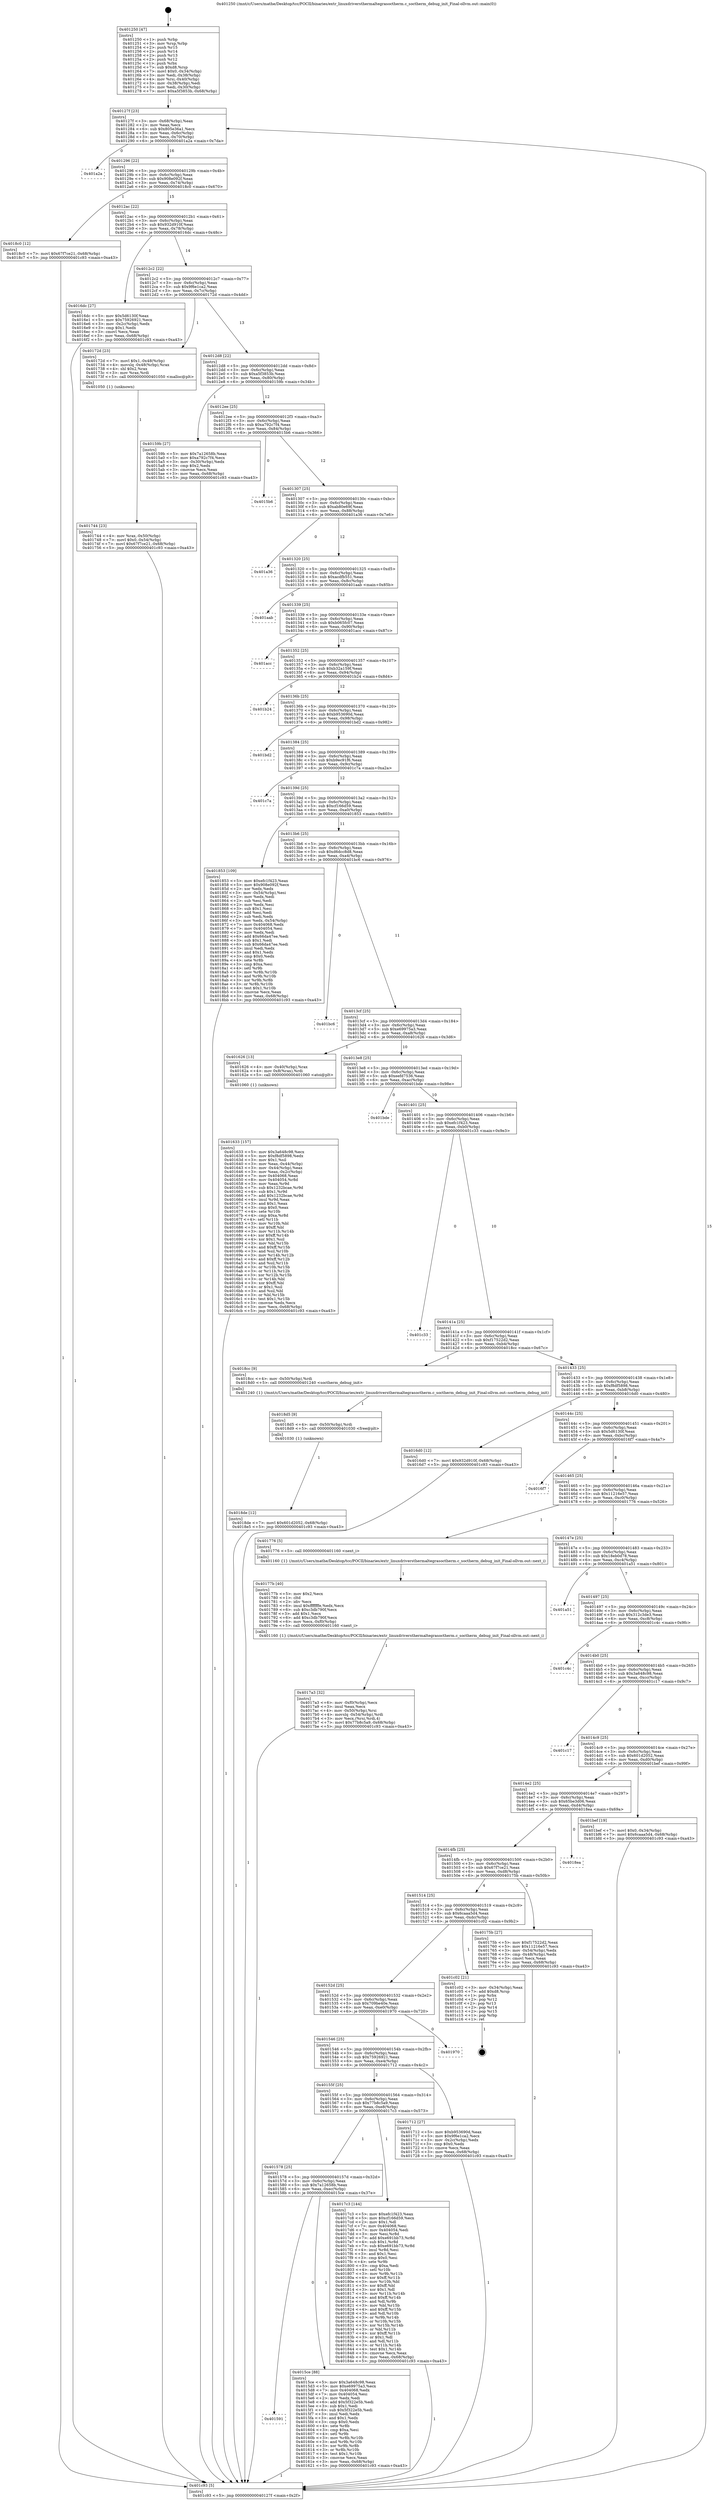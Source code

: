 digraph "0x401250" {
  label = "0x401250 (/mnt/c/Users/mathe/Desktop/tcc/POCII/binaries/extr_linuxdriversthermaltegrasoctherm.c_soctherm_debug_init_Final-ollvm.out::main(0))"
  labelloc = "t"
  node[shape=record]

  Entry [label="",width=0.3,height=0.3,shape=circle,fillcolor=black,style=filled]
  "0x40127f" [label="{
     0x40127f [23]\l
     | [instrs]\l
     &nbsp;&nbsp;0x40127f \<+3\>: mov -0x68(%rbp),%eax\l
     &nbsp;&nbsp;0x401282 \<+2\>: mov %eax,%ecx\l
     &nbsp;&nbsp;0x401284 \<+6\>: sub $0x805e36a1,%ecx\l
     &nbsp;&nbsp;0x40128a \<+3\>: mov %eax,-0x6c(%rbp)\l
     &nbsp;&nbsp;0x40128d \<+3\>: mov %ecx,-0x70(%rbp)\l
     &nbsp;&nbsp;0x401290 \<+6\>: je 0000000000401a2a \<main+0x7da\>\l
  }"]
  "0x401a2a" [label="{
     0x401a2a\l
  }", style=dashed]
  "0x401296" [label="{
     0x401296 [22]\l
     | [instrs]\l
     &nbsp;&nbsp;0x401296 \<+5\>: jmp 000000000040129b \<main+0x4b\>\l
     &nbsp;&nbsp;0x40129b \<+3\>: mov -0x6c(%rbp),%eax\l
     &nbsp;&nbsp;0x40129e \<+5\>: sub $0x908e092f,%eax\l
     &nbsp;&nbsp;0x4012a3 \<+3\>: mov %eax,-0x74(%rbp)\l
     &nbsp;&nbsp;0x4012a6 \<+6\>: je 00000000004018c0 \<main+0x670\>\l
  }"]
  Exit [label="",width=0.3,height=0.3,shape=circle,fillcolor=black,style=filled,peripheries=2]
  "0x4018c0" [label="{
     0x4018c0 [12]\l
     | [instrs]\l
     &nbsp;&nbsp;0x4018c0 \<+7\>: movl $0x67f7ce21,-0x68(%rbp)\l
     &nbsp;&nbsp;0x4018c7 \<+5\>: jmp 0000000000401c93 \<main+0xa43\>\l
  }"]
  "0x4012ac" [label="{
     0x4012ac [22]\l
     | [instrs]\l
     &nbsp;&nbsp;0x4012ac \<+5\>: jmp 00000000004012b1 \<main+0x61\>\l
     &nbsp;&nbsp;0x4012b1 \<+3\>: mov -0x6c(%rbp),%eax\l
     &nbsp;&nbsp;0x4012b4 \<+5\>: sub $0x932d910f,%eax\l
     &nbsp;&nbsp;0x4012b9 \<+3\>: mov %eax,-0x78(%rbp)\l
     &nbsp;&nbsp;0x4012bc \<+6\>: je 00000000004016dc \<main+0x48c\>\l
  }"]
  "0x4018de" [label="{
     0x4018de [12]\l
     | [instrs]\l
     &nbsp;&nbsp;0x4018de \<+7\>: movl $0x601d2052,-0x68(%rbp)\l
     &nbsp;&nbsp;0x4018e5 \<+5\>: jmp 0000000000401c93 \<main+0xa43\>\l
  }"]
  "0x4016dc" [label="{
     0x4016dc [27]\l
     | [instrs]\l
     &nbsp;&nbsp;0x4016dc \<+5\>: mov $0x5d6130f,%eax\l
     &nbsp;&nbsp;0x4016e1 \<+5\>: mov $0x75926921,%ecx\l
     &nbsp;&nbsp;0x4016e6 \<+3\>: mov -0x2c(%rbp),%edx\l
     &nbsp;&nbsp;0x4016e9 \<+3\>: cmp $0x1,%edx\l
     &nbsp;&nbsp;0x4016ec \<+3\>: cmovl %ecx,%eax\l
     &nbsp;&nbsp;0x4016ef \<+3\>: mov %eax,-0x68(%rbp)\l
     &nbsp;&nbsp;0x4016f2 \<+5\>: jmp 0000000000401c93 \<main+0xa43\>\l
  }"]
  "0x4012c2" [label="{
     0x4012c2 [22]\l
     | [instrs]\l
     &nbsp;&nbsp;0x4012c2 \<+5\>: jmp 00000000004012c7 \<main+0x77\>\l
     &nbsp;&nbsp;0x4012c7 \<+3\>: mov -0x6c(%rbp),%eax\l
     &nbsp;&nbsp;0x4012ca \<+5\>: sub $0x9f6e1ca2,%eax\l
     &nbsp;&nbsp;0x4012cf \<+3\>: mov %eax,-0x7c(%rbp)\l
     &nbsp;&nbsp;0x4012d2 \<+6\>: je 000000000040172d \<main+0x4dd\>\l
  }"]
  "0x4018d5" [label="{
     0x4018d5 [9]\l
     | [instrs]\l
     &nbsp;&nbsp;0x4018d5 \<+4\>: mov -0x50(%rbp),%rdi\l
     &nbsp;&nbsp;0x4018d9 \<+5\>: call 0000000000401030 \<free@plt\>\l
     | [calls]\l
     &nbsp;&nbsp;0x401030 \{1\} (unknown)\l
  }"]
  "0x40172d" [label="{
     0x40172d [23]\l
     | [instrs]\l
     &nbsp;&nbsp;0x40172d \<+7\>: movl $0x1,-0x48(%rbp)\l
     &nbsp;&nbsp;0x401734 \<+4\>: movslq -0x48(%rbp),%rax\l
     &nbsp;&nbsp;0x401738 \<+4\>: shl $0x2,%rax\l
     &nbsp;&nbsp;0x40173c \<+3\>: mov %rax,%rdi\l
     &nbsp;&nbsp;0x40173f \<+5\>: call 0000000000401050 \<malloc@plt\>\l
     | [calls]\l
     &nbsp;&nbsp;0x401050 \{1\} (unknown)\l
  }"]
  "0x4012d8" [label="{
     0x4012d8 [22]\l
     | [instrs]\l
     &nbsp;&nbsp;0x4012d8 \<+5\>: jmp 00000000004012dd \<main+0x8d\>\l
     &nbsp;&nbsp;0x4012dd \<+3\>: mov -0x6c(%rbp),%eax\l
     &nbsp;&nbsp;0x4012e0 \<+5\>: sub $0xa5f3853b,%eax\l
     &nbsp;&nbsp;0x4012e5 \<+3\>: mov %eax,-0x80(%rbp)\l
     &nbsp;&nbsp;0x4012e8 \<+6\>: je 000000000040159b \<main+0x34b\>\l
  }"]
  "0x4017a3" [label="{
     0x4017a3 [32]\l
     | [instrs]\l
     &nbsp;&nbsp;0x4017a3 \<+6\>: mov -0xf0(%rbp),%ecx\l
     &nbsp;&nbsp;0x4017a9 \<+3\>: imul %eax,%ecx\l
     &nbsp;&nbsp;0x4017ac \<+4\>: mov -0x50(%rbp),%rsi\l
     &nbsp;&nbsp;0x4017b0 \<+4\>: movslq -0x54(%rbp),%rdi\l
     &nbsp;&nbsp;0x4017b4 \<+3\>: mov %ecx,(%rsi,%rdi,4)\l
     &nbsp;&nbsp;0x4017b7 \<+7\>: movl $0x77b8c5a9,-0x68(%rbp)\l
     &nbsp;&nbsp;0x4017be \<+5\>: jmp 0000000000401c93 \<main+0xa43\>\l
  }"]
  "0x40159b" [label="{
     0x40159b [27]\l
     | [instrs]\l
     &nbsp;&nbsp;0x40159b \<+5\>: mov $0x7a12658b,%eax\l
     &nbsp;&nbsp;0x4015a0 \<+5\>: mov $0xa792c7f4,%ecx\l
     &nbsp;&nbsp;0x4015a5 \<+3\>: mov -0x30(%rbp),%edx\l
     &nbsp;&nbsp;0x4015a8 \<+3\>: cmp $0x2,%edx\l
     &nbsp;&nbsp;0x4015ab \<+3\>: cmovne %ecx,%eax\l
     &nbsp;&nbsp;0x4015ae \<+3\>: mov %eax,-0x68(%rbp)\l
     &nbsp;&nbsp;0x4015b1 \<+5\>: jmp 0000000000401c93 \<main+0xa43\>\l
  }"]
  "0x4012ee" [label="{
     0x4012ee [25]\l
     | [instrs]\l
     &nbsp;&nbsp;0x4012ee \<+5\>: jmp 00000000004012f3 \<main+0xa3\>\l
     &nbsp;&nbsp;0x4012f3 \<+3\>: mov -0x6c(%rbp),%eax\l
     &nbsp;&nbsp;0x4012f6 \<+5\>: sub $0xa792c7f4,%eax\l
     &nbsp;&nbsp;0x4012fb \<+6\>: mov %eax,-0x84(%rbp)\l
     &nbsp;&nbsp;0x401301 \<+6\>: je 00000000004015b6 \<main+0x366\>\l
  }"]
  "0x401c93" [label="{
     0x401c93 [5]\l
     | [instrs]\l
     &nbsp;&nbsp;0x401c93 \<+5\>: jmp 000000000040127f \<main+0x2f\>\l
  }"]
  "0x401250" [label="{
     0x401250 [47]\l
     | [instrs]\l
     &nbsp;&nbsp;0x401250 \<+1\>: push %rbp\l
     &nbsp;&nbsp;0x401251 \<+3\>: mov %rsp,%rbp\l
     &nbsp;&nbsp;0x401254 \<+2\>: push %r15\l
     &nbsp;&nbsp;0x401256 \<+2\>: push %r14\l
     &nbsp;&nbsp;0x401258 \<+2\>: push %r13\l
     &nbsp;&nbsp;0x40125a \<+2\>: push %r12\l
     &nbsp;&nbsp;0x40125c \<+1\>: push %rbx\l
     &nbsp;&nbsp;0x40125d \<+7\>: sub $0xd8,%rsp\l
     &nbsp;&nbsp;0x401264 \<+7\>: movl $0x0,-0x34(%rbp)\l
     &nbsp;&nbsp;0x40126b \<+3\>: mov %edi,-0x38(%rbp)\l
     &nbsp;&nbsp;0x40126e \<+4\>: mov %rsi,-0x40(%rbp)\l
     &nbsp;&nbsp;0x401272 \<+3\>: mov -0x38(%rbp),%edi\l
     &nbsp;&nbsp;0x401275 \<+3\>: mov %edi,-0x30(%rbp)\l
     &nbsp;&nbsp;0x401278 \<+7\>: movl $0xa5f3853b,-0x68(%rbp)\l
  }"]
  "0x40177b" [label="{
     0x40177b [40]\l
     | [instrs]\l
     &nbsp;&nbsp;0x40177b \<+5\>: mov $0x2,%ecx\l
     &nbsp;&nbsp;0x401780 \<+1\>: cltd\l
     &nbsp;&nbsp;0x401781 \<+2\>: idiv %ecx\l
     &nbsp;&nbsp;0x401783 \<+6\>: imul $0xfffffffe,%edx,%ecx\l
     &nbsp;&nbsp;0x401789 \<+6\>: sub $0xc3db790f,%ecx\l
     &nbsp;&nbsp;0x40178f \<+3\>: add $0x1,%ecx\l
     &nbsp;&nbsp;0x401792 \<+6\>: add $0xc3db790f,%ecx\l
     &nbsp;&nbsp;0x401798 \<+6\>: mov %ecx,-0xf0(%rbp)\l
     &nbsp;&nbsp;0x40179e \<+5\>: call 0000000000401160 \<next_i\>\l
     | [calls]\l
     &nbsp;&nbsp;0x401160 \{1\} (/mnt/c/Users/mathe/Desktop/tcc/POCII/binaries/extr_linuxdriversthermaltegrasoctherm.c_soctherm_debug_init_Final-ollvm.out::next_i)\l
  }"]
  "0x4015b6" [label="{
     0x4015b6\l
  }", style=dashed]
  "0x401307" [label="{
     0x401307 [25]\l
     | [instrs]\l
     &nbsp;&nbsp;0x401307 \<+5\>: jmp 000000000040130c \<main+0xbc\>\l
     &nbsp;&nbsp;0x40130c \<+3\>: mov -0x6c(%rbp),%eax\l
     &nbsp;&nbsp;0x40130f \<+5\>: sub $0xab80e69f,%eax\l
     &nbsp;&nbsp;0x401314 \<+6\>: mov %eax,-0x88(%rbp)\l
     &nbsp;&nbsp;0x40131a \<+6\>: je 0000000000401a36 \<main+0x7e6\>\l
  }"]
  "0x401744" [label="{
     0x401744 [23]\l
     | [instrs]\l
     &nbsp;&nbsp;0x401744 \<+4\>: mov %rax,-0x50(%rbp)\l
     &nbsp;&nbsp;0x401748 \<+7\>: movl $0x0,-0x54(%rbp)\l
     &nbsp;&nbsp;0x40174f \<+7\>: movl $0x67f7ce21,-0x68(%rbp)\l
     &nbsp;&nbsp;0x401756 \<+5\>: jmp 0000000000401c93 \<main+0xa43\>\l
  }"]
  "0x401a36" [label="{
     0x401a36\l
  }", style=dashed]
  "0x401320" [label="{
     0x401320 [25]\l
     | [instrs]\l
     &nbsp;&nbsp;0x401320 \<+5\>: jmp 0000000000401325 \<main+0xd5\>\l
     &nbsp;&nbsp;0x401325 \<+3\>: mov -0x6c(%rbp),%eax\l
     &nbsp;&nbsp;0x401328 \<+5\>: sub $0xacdfb551,%eax\l
     &nbsp;&nbsp;0x40132d \<+6\>: mov %eax,-0x8c(%rbp)\l
     &nbsp;&nbsp;0x401333 \<+6\>: je 0000000000401aab \<main+0x85b\>\l
  }"]
  "0x401633" [label="{
     0x401633 [157]\l
     | [instrs]\l
     &nbsp;&nbsp;0x401633 \<+5\>: mov $0x3a648c98,%ecx\l
     &nbsp;&nbsp;0x401638 \<+5\>: mov $0xf8df5898,%edx\l
     &nbsp;&nbsp;0x40163d \<+3\>: mov $0x1,%sil\l
     &nbsp;&nbsp;0x401640 \<+3\>: mov %eax,-0x44(%rbp)\l
     &nbsp;&nbsp;0x401643 \<+3\>: mov -0x44(%rbp),%eax\l
     &nbsp;&nbsp;0x401646 \<+3\>: mov %eax,-0x2c(%rbp)\l
     &nbsp;&nbsp;0x401649 \<+7\>: mov 0x404068,%eax\l
     &nbsp;&nbsp;0x401650 \<+8\>: mov 0x404054,%r8d\l
     &nbsp;&nbsp;0x401658 \<+3\>: mov %eax,%r9d\l
     &nbsp;&nbsp;0x40165b \<+7\>: sub $0x1232bcae,%r9d\l
     &nbsp;&nbsp;0x401662 \<+4\>: sub $0x1,%r9d\l
     &nbsp;&nbsp;0x401666 \<+7\>: add $0x1232bcae,%r9d\l
     &nbsp;&nbsp;0x40166d \<+4\>: imul %r9d,%eax\l
     &nbsp;&nbsp;0x401671 \<+3\>: and $0x1,%eax\l
     &nbsp;&nbsp;0x401674 \<+3\>: cmp $0x0,%eax\l
     &nbsp;&nbsp;0x401677 \<+4\>: sete %r10b\l
     &nbsp;&nbsp;0x40167b \<+4\>: cmp $0xa,%r8d\l
     &nbsp;&nbsp;0x40167f \<+4\>: setl %r11b\l
     &nbsp;&nbsp;0x401683 \<+3\>: mov %r10b,%bl\l
     &nbsp;&nbsp;0x401686 \<+3\>: xor $0xff,%bl\l
     &nbsp;&nbsp;0x401689 \<+3\>: mov %r11b,%r14b\l
     &nbsp;&nbsp;0x40168c \<+4\>: xor $0xff,%r14b\l
     &nbsp;&nbsp;0x401690 \<+4\>: xor $0x1,%sil\l
     &nbsp;&nbsp;0x401694 \<+3\>: mov %bl,%r15b\l
     &nbsp;&nbsp;0x401697 \<+4\>: and $0xff,%r15b\l
     &nbsp;&nbsp;0x40169b \<+3\>: and %sil,%r10b\l
     &nbsp;&nbsp;0x40169e \<+3\>: mov %r14b,%r12b\l
     &nbsp;&nbsp;0x4016a1 \<+4\>: and $0xff,%r12b\l
     &nbsp;&nbsp;0x4016a5 \<+3\>: and %sil,%r11b\l
     &nbsp;&nbsp;0x4016a8 \<+3\>: or %r10b,%r15b\l
     &nbsp;&nbsp;0x4016ab \<+3\>: or %r11b,%r12b\l
     &nbsp;&nbsp;0x4016ae \<+3\>: xor %r12b,%r15b\l
     &nbsp;&nbsp;0x4016b1 \<+3\>: or %r14b,%bl\l
     &nbsp;&nbsp;0x4016b4 \<+3\>: xor $0xff,%bl\l
     &nbsp;&nbsp;0x4016b7 \<+4\>: or $0x1,%sil\l
     &nbsp;&nbsp;0x4016bb \<+3\>: and %sil,%bl\l
     &nbsp;&nbsp;0x4016be \<+3\>: or %bl,%r15b\l
     &nbsp;&nbsp;0x4016c1 \<+4\>: test $0x1,%r15b\l
     &nbsp;&nbsp;0x4016c5 \<+3\>: cmovne %edx,%ecx\l
     &nbsp;&nbsp;0x4016c8 \<+3\>: mov %ecx,-0x68(%rbp)\l
     &nbsp;&nbsp;0x4016cb \<+5\>: jmp 0000000000401c93 \<main+0xa43\>\l
  }"]
  "0x401aab" [label="{
     0x401aab\l
  }", style=dashed]
  "0x401339" [label="{
     0x401339 [25]\l
     | [instrs]\l
     &nbsp;&nbsp;0x401339 \<+5\>: jmp 000000000040133e \<main+0xee\>\l
     &nbsp;&nbsp;0x40133e \<+3\>: mov -0x6c(%rbp),%eax\l
     &nbsp;&nbsp;0x401341 \<+5\>: sub $0xb065fc07,%eax\l
     &nbsp;&nbsp;0x401346 \<+6\>: mov %eax,-0x90(%rbp)\l
     &nbsp;&nbsp;0x40134c \<+6\>: je 0000000000401acc \<main+0x87c\>\l
  }"]
  "0x401591" [label="{
     0x401591\l
  }", style=dashed]
  "0x401acc" [label="{
     0x401acc\l
  }", style=dashed]
  "0x401352" [label="{
     0x401352 [25]\l
     | [instrs]\l
     &nbsp;&nbsp;0x401352 \<+5\>: jmp 0000000000401357 \<main+0x107\>\l
     &nbsp;&nbsp;0x401357 \<+3\>: mov -0x6c(%rbp),%eax\l
     &nbsp;&nbsp;0x40135a \<+5\>: sub $0xb32a159f,%eax\l
     &nbsp;&nbsp;0x40135f \<+6\>: mov %eax,-0x94(%rbp)\l
     &nbsp;&nbsp;0x401365 \<+6\>: je 0000000000401b24 \<main+0x8d4\>\l
  }"]
  "0x4015ce" [label="{
     0x4015ce [88]\l
     | [instrs]\l
     &nbsp;&nbsp;0x4015ce \<+5\>: mov $0x3a648c98,%eax\l
     &nbsp;&nbsp;0x4015d3 \<+5\>: mov $0xe69975a3,%ecx\l
     &nbsp;&nbsp;0x4015d8 \<+7\>: mov 0x404068,%edx\l
     &nbsp;&nbsp;0x4015df \<+7\>: mov 0x404054,%esi\l
     &nbsp;&nbsp;0x4015e6 \<+2\>: mov %edx,%edi\l
     &nbsp;&nbsp;0x4015e8 \<+6\>: add $0x5f322e5b,%edi\l
     &nbsp;&nbsp;0x4015ee \<+3\>: sub $0x1,%edi\l
     &nbsp;&nbsp;0x4015f1 \<+6\>: sub $0x5f322e5b,%edi\l
     &nbsp;&nbsp;0x4015f7 \<+3\>: imul %edi,%edx\l
     &nbsp;&nbsp;0x4015fa \<+3\>: and $0x1,%edx\l
     &nbsp;&nbsp;0x4015fd \<+3\>: cmp $0x0,%edx\l
     &nbsp;&nbsp;0x401600 \<+4\>: sete %r8b\l
     &nbsp;&nbsp;0x401604 \<+3\>: cmp $0xa,%esi\l
     &nbsp;&nbsp;0x401607 \<+4\>: setl %r9b\l
     &nbsp;&nbsp;0x40160b \<+3\>: mov %r8b,%r10b\l
     &nbsp;&nbsp;0x40160e \<+3\>: and %r9b,%r10b\l
     &nbsp;&nbsp;0x401611 \<+3\>: xor %r9b,%r8b\l
     &nbsp;&nbsp;0x401614 \<+3\>: or %r8b,%r10b\l
     &nbsp;&nbsp;0x401617 \<+4\>: test $0x1,%r10b\l
     &nbsp;&nbsp;0x40161b \<+3\>: cmovne %ecx,%eax\l
     &nbsp;&nbsp;0x40161e \<+3\>: mov %eax,-0x68(%rbp)\l
     &nbsp;&nbsp;0x401621 \<+5\>: jmp 0000000000401c93 \<main+0xa43\>\l
  }"]
  "0x401b24" [label="{
     0x401b24\l
  }", style=dashed]
  "0x40136b" [label="{
     0x40136b [25]\l
     | [instrs]\l
     &nbsp;&nbsp;0x40136b \<+5\>: jmp 0000000000401370 \<main+0x120\>\l
     &nbsp;&nbsp;0x401370 \<+3\>: mov -0x6c(%rbp),%eax\l
     &nbsp;&nbsp;0x401373 \<+5\>: sub $0xb953690d,%eax\l
     &nbsp;&nbsp;0x401378 \<+6\>: mov %eax,-0x98(%rbp)\l
     &nbsp;&nbsp;0x40137e \<+6\>: je 0000000000401bd2 \<main+0x982\>\l
  }"]
  "0x401578" [label="{
     0x401578 [25]\l
     | [instrs]\l
     &nbsp;&nbsp;0x401578 \<+5\>: jmp 000000000040157d \<main+0x32d\>\l
     &nbsp;&nbsp;0x40157d \<+3\>: mov -0x6c(%rbp),%eax\l
     &nbsp;&nbsp;0x401580 \<+5\>: sub $0x7a12658b,%eax\l
     &nbsp;&nbsp;0x401585 \<+6\>: mov %eax,-0xec(%rbp)\l
     &nbsp;&nbsp;0x40158b \<+6\>: je 00000000004015ce \<main+0x37e\>\l
  }"]
  "0x401bd2" [label="{
     0x401bd2\l
  }", style=dashed]
  "0x401384" [label="{
     0x401384 [25]\l
     | [instrs]\l
     &nbsp;&nbsp;0x401384 \<+5\>: jmp 0000000000401389 \<main+0x139\>\l
     &nbsp;&nbsp;0x401389 \<+3\>: mov -0x6c(%rbp),%eax\l
     &nbsp;&nbsp;0x40138c \<+5\>: sub $0xb9ec91f6,%eax\l
     &nbsp;&nbsp;0x401391 \<+6\>: mov %eax,-0x9c(%rbp)\l
     &nbsp;&nbsp;0x401397 \<+6\>: je 0000000000401c7a \<main+0xa2a\>\l
  }"]
  "0x4017c3" [label="{
     0x4017c3 [144]\l
     | [instrs]\l
     &nbsp;&nbsp;0x4017c3 \<+5\>: mov $0xefc1f423,%eax\l
     &nbsp;&nbsp;0x4017c8 \<+5\>: mov $0xcf166d59,%ecx\l
     &nbsp;&nbsp;0x4017cd \<+2\>: mov $0x1,%dl\l
     &nbsp;&nbsp;0x4017cf \<+7\>: mov 0x404068,%esi\l
     &nbsp;&nbsp;0x4017d6 \<+7\>: mov 0x404054,%edi\l
     &nbsp;&nbsp;0x4017dd \<+3\>: mov %esi,%r8d\l
     &nbsp;&nbsp;0x4017e0 \<+7\>: add $0xe691bb73,%r8d\l
     &nbsp;&nbsp;0x4017e7 \<+4\>: sub $0x1,%r8d\l
     &nbsp;&nbsp;0x4017eb \<+7\>: sub $0xe691bb73,%r8d\l
     &nbsp;&nbsp;0x4017f2 \<+4\>: imul %r8d,%esi\l
     &nbsp;&nbsp;0x4017f6 \<+3\>: and $0x1,%esi\l
     &nbsp;&nbsp;0x4017f9 \<+3\>: cmp $0x0,%esi\l
     &nbsp;&nbsp;0x4017fc \<+4\>: sete %r9b\l
     &nbsp;&nbsp;0x401800 \<+3\>: cmp $0xa,%edi\l
     &nbsp;&nbsp;0x401803 \<+4\>: setl %r10b\l
     &nbsp;&nbsp;0x401807 \<+3\>: mov %r9b,%r11b\l
     &nbsp;&nbsp;0x40180a \<+4\>: xor $0xff,%r11b\l
     &nbsp;&nbsp;0x40180e \<+3\>: mov %r10b,%bl\l
     &nbsp;&nbsp;0x401811 \<+3\>: xor $0xff,%bl\l
     &nbsp;&nbsp;0x401814 \<+3\>: xor $0x1,%dl\l
     &nbsp;&nbsp;0x401817 \<+3\>: mov %r11b,%r14b\l
     &nbsp;&nbsp;0x40181a \<+4\>: and $0xff,%r14b\l
     &nbsp;&nbsp;0x40181e \<+3\>: and %dl,%r9b\l
     &nbsp;&nbsp;0x401821 \<+3\>: mov %bl,%r15b\l
     &nbsp;&nbsp;0x401824 \<+4\>: and $0xff,%r15b\l
     &nbsp;&nbsp;0x401828 \<+3\>: and %dl,%r10b\l
     &nbsp;&nbsp;0x40182b \<+3\>: or %r9b,%r14b\l
     &nbsp;&nbsp;0x40182e \<+3\>: or %r10b,%r15b\l
     &nbsp;&nbsp;0x401831 \<+3\>: xor %r15b,%r14b\l
     &nbsp;&nbsp;0x401834 \<+3\>: or %bl,%r11b\l
     &nbsp;&nbsp;0x401837 \<+4\>: xor $0xff,%r11b\l
     &nbsp;&nbsp;0x40183b \<+3\>: or $0x1,%dl\l
     &nbsp;&nbsp;0x40183e \<+3\>: and %dl,%r11b\l
     &nbsp;&nbsp;0x401841 \<+3\>: or %r11b,%r14b\l
     &nbsp;&nbsp;0x401844 \<+4\>: test $0x1,%r14b\l
     &nbsp;&nbsp;0x401848 \<+3\>: cmovne %ecx,%eax\l
     &nbsp;&nbsp;0x40184b \<+3\>: mov %eax,-0x68(%rbp)\l
     &nbsp;&nbsp;0x40184e \<+5\>: jmp 0000000000401c93 \<main+0xa43\>\l
  }"]
  "0x401c7a" [label="{
     0x401c7a\l
  }", style=dashed]
  "0x40139d" [label="{
     0x40139d [25]\l
     | [instrs]\l
     &nbsp;&nbsp;0x40139d \<+5\>: jmp 00000000004013a2 \<main+0x152\>\l
     &nbsp;&nbsp;0x4013a2 \<+3\>: mov -0x6c(%rbp),%eax\l
     &nbsp;&nbsp;0x4013a5 \<+5\>: sub $0xcf166d59,%eax\l
     &nbsp;&nbsp;0x4013aa \<+6\>: mov %eax,-0xa0(%rbp)\l
     &nbsp;&nbsp;0x4013b0 \<+6\>: je 0000000000401853 \<main+0x603\>\l
  }"]
  "0x40155f" [label="{
     0x40155f [25]\l
     | [instrs]\l
     &nbsp;&nbsp;0x40155f \<+5\>: jmp 0000000000401564 \<main+0x314\>\l
     &nbsp;&nbsp;0x401564 \<+3\>: mov -0x6c(%rbp),%eax\l
     &nbsp;&nbsp;0x401567 \<+5\>: sub $0x77b8c5a9,%eax\l
     &nbsp;&nbsp;0x40156c \<+6\>: mov %eax,-0xe8(%rbp)\l
     &nbsp;&nbsp;0x401572 \<+6\>: je 00000000004017c3 \<main+0x573\>\l
  }"]
  "0x401853" [label="{
     0x401853 [109]\l
     | [instrs]\l
     &nbsp;&nbsp;0x401853 \<+5\>: mov $0xefc1f423,%eax\l
     &nbsp;&nbsp;0x401858 \<+5\>: mov $0x908e092f,%ecx\l
     &nbsp;&nbsp;0x40185d \<+2\>: xor %edx,%edx\l
     &nbsp;&nbsp;0x40185f \<+3\>: mov -0x54(%rbp),%esi\l
     &nbsp;&nbsp;0x401862 \<+2\>: mov %edx,%edi\l
     &nbsp;&nbsp;0x401864 \<+2\>: sub %esi,%edi\l
     &nbsp;&nbsp;0x401866 \<+2\>: mov %edx,%esi\l
     &nbsp;&nbsp;0x401868 \<+3\>: sub $0x1,%esi\l
     &nbsp;&nbsp;0x40186b \<+2\>: add %esi,%edi\l
     &nbsp;&nbsp;0x40186d \<+2\>: sub %edi,%edx\l
     &nbsp;&nbsp;0x40186f \<+3\>: mov %edx,-0x54(%rbp)\l
     &nbsp;&nbsp;0x401872 \<+7\>: mov 0x404068,%edx\l
     &nbsp;&nbsp;0x401879 \<+7\>: mov 0x404054,%esi\l
     &nbsp;&nbsp;0x401880 \<+2\>: mov %edx,%edi\l
     &nbsp;&nbsp;0x401882 \<+6\>: add $0x66da47ee,%edi\l
     &nbsp;&nbsp;0x401888 \<+3\>: sub $0x1,%edi\l
     &nbsp;&nbsp;0x40188b \<+6\>: sub $0x66da47ee,%edi\l
     &nbsp;&nbsp;0x401891 \<+3\>: imul %edi,%edx\l
     &nbsp;&nbsp;0x401894 \<+3\>: and $0x1,%edx\l
     &nbsp;&nbsp;0x401897 \<+3\>: cmp $0x0,%edx\l
     &nbsp;&nbsp;0x40189a \<+4\>: sete %r8b\l
     &nbsp;&nbsp;0x40189e \<+3\>: cmp $0xa,%esi\l
     &nbsp;&nbsp;0x4018a1 \<+4\>: setl %r9b\l
     &nbsp;&nbsp;0x4018a5 \<+3\>: mov %r8b,%r10b\l
     &nbsp;&nbsp;0x4018a8 \<+3\>: and %r9b,%r10b\l
     &nbsp;&nbsp;0x4018ab \<+3\>: xor %r9b,%r8b\l
     &nbsp;&nbsp;0x4018ae \<+3\>: or %r8b,%r10b\l
     &nbsp;&nbsp;0x4018b1 \<+4\>: test $0x1,%r10b\l
     &nbsp;&nbsp;0x4018b5 \<+3\>: cmovne %ecx,%eax\l
     &nbsp;&nbsp;0x4018b8 \<+3\>: mov %eax,-0x68(%rbp)\l
     &nbsp;&nbsp;0x4018bb \<+5\>: jmp 0000000000401c93 \<main+0xa43\>\l
  }"]
  "0x4013b6" [label="{
     0x4013b6 [25]\l
     | [instrs]\l
     &nbsp;&nbsp;0x4013b6 \<+5\>: jmp 00000000004013bb \<main+0x16b\>\l
     &nbsp;&nbsp;0x4013bb \<+3\>: mov -0x6c(%rbp),%eax\l
     &nbsp;&nbsp;0x4013be \<+5\>: sub $0xd6dcc8d8,%eax\l
     &nbsp;&nbsp;0x4013c3 \<+6\>: mov %eax,-0xa4(%rbp)\l
     &nbsp;&nbsp;0x4013c9 \<+6\>: je 0000000000401bc6 \<main+0x976\>\l
  }"]
  "0x401712" [label="{
     0x401712 [27]\l
     | [instrs]\l
     &nbsp;&nbsp;0x401712 \<+5\>: mov $0xb953690d,%eax\l
     &nbsp;&nbsp;0x401717 \<+5\>: mov $0x9f6e1ca2,%ecx\l
     &nbsp;&nbsp;0x40171c \<+3\>: mov -0x2c(%rbp),%edx\l
     &nbsp;&nbsp;0x40171f \<+3\>: cmp $0x0,%edx\l
     &nbsp;&nbsp;0x401722 \<+3\>: cmove %ecx,%eax\l
     &nbsp;&nbsp;0x401725 \<+3\>: mov %eax,-0x68(%rbp)\l
     &nbsp;&nbsp;0x401728 \<+5\>: jmp 0000000000401c93 \<main+0xa43\>\l
  }"]
  "0x401bc6" [label="{
     0x401bc6\l
  }", style=dashed]
  "0x4013cf" [label="{
     0x4013cf [25]\l
     | [instrs]\l
     &nbsp;&nbsp;0x4013cf \<+5\>: jmp 00000000004013d4 \<main+0x184\>\l
     &nbsp;&nbsp;0x4013d4 \<+3\>: mov -0x6c(%rbp),%eax\l
     &nbsp;&nbsp;0x4013d7 \<+5\>: sub $0xe69975a3,%eax\l
     &nbsp;&nbsp;0x4013dc \<+6\>: mov %eax,-0xa8(%rbp)\l
     &nbsp;&nbsp;0x4013e2 \<+6\>: je 0000000000401626 \<main+0x3d6\>\l
  }"]
  "0x401546" [label="{
     0x401546 [25]\l
     | [instrs]\l
     &nbsp;&nbsp;0x401546 \<+5\>: jmp 000000000040154b \<main+0x2fb\>\l
     &nbsp;&nbsp;0x40154b \<+3\>: mov -0x6c(%rbp),%eax\l
     &nbsp;&nbsp;0x40154e \<+5\>: sub $0x75926921,%eax\l
     &nbsp;&nbsp;0x401553 \<+6\>: mov %eax,-0xe4(%rbp)\l
     &nbsp;&nbsp;0x401559 \<+6\>: je 0000000000401712 \<main+0x4c2\>\l
  }"]
  "0x401626" [label="{
     0x401626 [13]\l
     | [instrs]\l
     &nbsp;&nbsp;0x401626 \<+4\>: mov -0x40(%rbp),%rax\l
     &nbsp;&nbsp;0x40162a \<+4\>: mov 0x8(%rax),%rdi\l
     &nbsp;&nbsp;0x40162e \<+5\>: call 0000000000401060 \<atoi@plt\>\l
     | [calls]\l
     &nbsp;&nbsp;0x401060 \{1\} (unknown)\l
  }"]
  "0x4013e8" [label="{
     0x4013e8 [25]\l
     | [instrs]\l
     &nbsp;&nbsp;0x4013e8 \<+5\>: jmp 00000000004013ed \<main+0x19d\>\l
     &nbsp;&nbsp;0x4013ed \<+3\>: mov -0x6c(%rbp),%eax\l
     &nbsp;&nbsp;0x4013f0 \<+5\>: sub $0xeefd7536,%eax\l
     &nbsp;&nbsp;0x4013f5 \<+6\>: mov %eax,-0xac(%rbp)\l
     &nbsp;&nbsp;0x4013fb \<+6\>: je 0000000000401bde \<main+0x98e\>\l
  }"]
  "0x401970" [label="{
     0x401970\l
  }", style=dashed]
  "0x401bde" [label="{
     0x401bde\l
  }", style=dashed]
  "0x401401" [label="{
     0x401401 [25]\l
     | [instrs]\l
     &nbsp;&nbsp;0x401401 \<+5\>: jmp 0000000000401406 \<main+0x1b6\>\l
     &nbsp;&nbsp;0x401406 \<+3\>: mov -0x6c(%rbp),%eax\l
     &nbsp;&nbsp;0x401409 \<+5\>: sub $0xefc1f423,%eax\l
     &nbsp;&nbsp;0x40140e \<+6\>: mov %eax,-0xb0(%rbp)\l
     &nbsp;&nbsp;0x401414 \<+6\>: je 0000000000401c33 \<main+0x9e3\>\l
  }"]
  "0x40152d" [label="{
     0x40152d [25]\l
     | [instrs]\l
     &nbsp;&nbsp;0x40152d \<+5\>: jmp 0000000000401532 \<main+0x2e2\>\l
     &nbsp;&nbsp;0x401532 \<+3\>: mov -0x6c(%rbp),%eax\l
     &nbsp;&nbsp;0x401535 \<+5\>: sub $0x709be40e,%eax\l
     &nbsp;&nbsp;0x40153a \<+6\>: mov %eax,-0xe0(%rbp)\l
     &nbsp;&nbsp;0x401540 \<+6\>: je 0000000000401970 \<main+0x720\>\l
  }"]
  "0x401c33" [label="{
     0x401c33\l
  }", style=dashed]
  "0x40141a" [label="{
     0x40141a [25]\l
     | [instrs]\l
     &nbsp;&nbsp;0x40141a \<+5\>: jmp 000000000040141f \<main+0x1cf\>\l
     &nbsp;&nbsp;0x40141f \<+3\>: mov -0x6c(%rbp),%eax\l
     &nbsp;&nbsp;0x401422 \<+5\>: sub $0xf17522d2,%eax\l
     &nbsp;&nbsp;0x401427 \<+6\>: mov %eax,-0xb4(%rbp)\l
     &nbsp;&nbsp;0x40142d \<+6\>: je 00000000004018cc \<main+0x67c\>\l
  }"]
  "0x401c02" [label="{
     0x401c02 [21]\l
     | [instrs]\l
     &nbsp;&nbsp;0x401c02 \<+3\>: mov -0x34(%rbp),%eax\l
     &nbsp;&nbsp;0x401c05 \<+7\>: add $0xd8,%rsp\l
     &nbsp;&nbsp;0x401c0c \<+1\>: pop %rbx\l
     &nbsp;&nbsp;0x401c0d \<+2\>: pop %r12\l
     &nbsp;&nbsp;0x401c0f \<+2\>: pop %r13\l
     &nbsp;&nbsp;0x401c11 \<+2\>: pop %r14\l
     &nbsp;&nbsp;0x401c13 \<+2\>: pop %r15\l
     &nbsp;&nbsp;0x401c15 \<+1\>: pop %rbp\l
     &nbsp;&nbsp;0x401c16 \<+1\>: ret\l
  }"]
  "0x4018cc" [label="{
     0x4018cc [9]\l
     | [instrs]\l
     &nbsp;&nbsp;0x4018cc \<+4\>: mov -0x50(%rbp),%rdi\l
     &nbsp;&nbsp;0x4018d0 \<+5\>: call 0000000000401240 \<soctherm_debug_init\>\l
     | [calls]\l
     &nbsp;&nbsp;0x401240 \{1\} (/mnt/c/Users/mathe/Desktop/tcc/POCII/binaries/extr_linuxdriversthermaltegrasoctherm.c_soctherm_debug_init_Final-ollvm.out::soctherm_debug_init)\l
  }"]
  "0x401433" [label="{
     0x401433 [25]\l
     | [instrs]\l
     &nbsp;&nbsp;0x401433 \<+5\>: jmp 0000000000401438 \<main+0x1e8\>\l
     &nbsp;&nbsp;0x401438 \<+3\>: mov -0x6c(%rbp),%eax\l
     &nbsp;&nbsp;0x40143b \<+5\>: sub $0xf8df5898,%eax\l
     &nbsp;&nbsp;0x401440 \<+6\>: mov %eax,-0xb8(%rbp)\l
     &nbsp;&nbsp;0x401446 \<+6\>: je 00000000004016d0 \<main+0x480\>\l
  }"]
  "0x401514" [label="{
     0x401514 [25]\l
     | [instrs]\l
     &nbsp;&nbsp;0x401514 \<+5\>: jmp 0000000000401519 \<main+0x2c9\>\l
     &nbsp;&nbsp;0x401519 \<+3\>: mov -0x6c(%rbp),%eax\l
     &nbsp;&nbsp;0x40151c \<+5\>: sub $0x6caaa5d4,%eax\l
     &nbsp;&nbsp;0x401521 \<+6\>: mov %eax,-0xdc(%rbp)\l
     &nbsp;&nbsp;0x401527 \<+6\>: je 0000000000401c02 \<main+0x9b2\>\l
  }"]
  "0x4016d0" [label="{
     0x4016d0 [12]\l
     | [instrs]\l
     &nbsp;&nbsp;0x4016d0 \<+7\>: movl $0x932d910f,-0x68(%rbp)\l
     &nbsp;&nbsp;0x4016d7 \<+5\>: jmp 0000000000401c93 \<main+0xa43\>\l
  }"]
  "0x40144c" [label="{
     0x40144c [25]\l
     | [instrs]\l
     &nbsp;&nbsp;0x40144c \<+5\>: jmp 0000000000401451 \<main+0x201\>\l
     &nbsp;&nbsp;0x401451 \<+3\>: mov -0x6c(%rbp),%eax\l
     &nbsp;&nbsp;0x401454 \<+5\>: sub $0x5d6130f,%eax\l
     &nbsp;&nbsp;0x401459 \<+6\>: mov %eax,-0xbc(%rbp)\l
     &nbsp;&nbsp;0x40145f \<+6\>: je 00000000004016f7 \<main+0x4a7\>\l
  }"]
  "0x40175b" [label="{
     0x40175b [27]\l
     | [instrs]\l
     &nbsp;&nbsp;0x40175b \<+5\>: mov $0xf17522d2,%eax\l
     &nbsp;&nbsp;0x401760 \<+5\>: mov $0x11216e57,%ecx\l
     &nbsp;&nbsp;0x401765 \<+3\>: mov -0x54(%rbp),%edx\l
     &nbsp;&nbsp;0x401768 \<+3\>: cmp -0x48(%rbp),%edx\l
     &nbsp;&nbsp;0x40176b \<+3\>: cmovl %ecx,%eax\l
     &nbsp;&nbsp;0x40176e \<+3\>: mov %eax,-0x68(%rbp)\l
     &nbsp;&nbsp;0x401771 \<+5\>: jmp 0000000000401c93 \<main+0xa43\>\l
  }"]
  "0x4016f7" [label="{
     0x4016f7\l
  }", style=dashed]
  "0x401465" [label="{
     0x401465 [25]\l
     | [instrs]\l
     &nbsp;&nbsp;0x401465 \<+5\>: jmp 000000000040146a \<main+0x21a\>\l
     &nbsp;&nbsp;0x40146a \<+3\>: mov -0x6c(%rbp),%eax\l
     &nbsp;&nbsp;0x40146d \<+5\>: sub $0x11216e57,%eax\l
     &nbsp;&nbsp;0x401472 \<+6\>: mov %eax,-0xc0(%rbp)\l
     &nbsp;&nbsp;0x401478 \<+6\>: je 0000000000401776 \<main+0x526\>\l
  }"]
  "0x4014fb" [label="{
     0x4014fb [25]\l
     | [instrs]\l
     &nbsp;&nbsp;0x4014fb \<+5\>: jmp 0000000000401500 \<main+0x2b0\>\l
     &nbsp;&nbsp;0x401500 \<+3\>: mov -0x6c(%rbp),%eax\l
     &nbsp;&nbsp;0x401503 \<+5\>: sub $0x67f7ce21,%eax\l
     &nbsp;&nbsp;0x401508 \<+6\>: mov %eax,-0xd8(%rbp)\l
     &nbsp;&nbsp;0x40150e \<+6\>: je 000000000040175b \<main+0x50b\>\l
  }"]
  "0x401776" [label="{
     0x401776 [5]\l
     | [instrs]\l
     &nbsp;&nbsp;0x401776 \<+5\>: call 0000000000401160 \<next_i\>\l
     | [calls]\l
     &nbsp;&nbsp;0x401160 \{1\} (/mnt/c/Users/mathe/Desktop/tcc/POCII/binaries/extr_linuxdriversthermaltegrasoctherm.c_soctherm_debug_init_Final-ollvm.out::next_i)\l
  }"]
  "0x40147e" [label="{
     0x40147e [25]\l
     | [instrs]\l
     &nbsp;&nbsp;0x40147e \<+5\>: jmp 0000000000401483 \<main+0x233\>\l
     &nbsp;&nbsp;0x401483 \<+3\>: mov -0x6c(%rbp),%eax\l
     &nbsp;&nbsp;0x401486 \<+5\>: sub $0x18eb0d78,%eax\l
     &nbsp;&nbsp;0x40148b \<+6\>: mov %eax,-0xc4(%rbp)\l
     &nbsp;&nbsp;0x401491 \<+6\>: je 0000000000401a51 \<main+0x801\>\l
  }"]
  "0x4018ea" [label="{
     0x4018ea\l
  }", style=dashed]
  "0x401a51" [label="{
     0x401a51\l
  }", style=dashed]
  "0x401497" [label="{
     0x401497 [25]\l
     | [instrs]\l
     &nbsp;&nbsp;0x401497 \<+5\>: jmp 000000000040149c \<main+0x24c\>\l
     &nbsp;&nbsp;0x40149c \<+3\>: mov -0x6c(%rbp),%eax\l
     &nbsp;&nbsp;0x40149f \<+5\>: sub $0x312c3de3,%eax\l
     &nbsp;&nbsp;0x4014a4 \<+6\>: mov %eax,-0xc8(%rbp)\l
     &nbsp;&nbsp;0x4014aa \<+6\>: je 0000000000401c4c \<main+0x9fc\>\l
  }"]
  "0x4014e2" [label="{
     0x4014e2 [25]\l
     | [instrs]\l
     &nbsp;&nbsp;0x4014e2 \<+5\>: jmp 00000000004014e7 \<main+0x297\>\l
     &nbsp;&nbsp;0x4014e7 \<+3\>: mov -0x6c(%rbp),%eax\l
     &nbsp;&nbsp;0x4014ea \<+5\>: sub $0x65be3d06,%eax\l
     &nbsp;&nbsp;0x4014ef \<+6\>: mov %eax,-0xd4(%rbp)\l
     &nbsp;&nbsp;0x4014f5 \<+6\>: je 00000000004018ea \<main+0x69a\>\l
  }"]
  "0x401c4c" [label="{
     0x401c4c\l
  }", style=dashed]
  "0x4014b0" [label="{
     0x4014b0 [25]\l
     | [instrs]\l
     &nbsp;&nbsp;0x4014b0 \<+5\>: jmp 00000000004014b5 \<main+0x265\>\l
     &nbsp;&nbsp;0x4014b5 \<+3\>: mov -0x6c(%rbp),%eax\l
     &nbsp;&nbsp;0x4014b8 \<+5\>: sub $0x3a648c98,%eax\l
     &nbsp;&nbsp;0x4014bd \<+6\>: mov %eax,-0xcc(%rbp)\l
     &nbsp;&nbsp;0x4014c3 \<+6\>: je 0000000000401c17 \<main+0x9c7\>\l
  }"]
  "0x401bef" [label="{
     0x401bef [19]\l
     | [instrs]\l
     &nbsp;&nbsp;0x401bef \<+7\>: movl $0x0,-0x34(%rbp)\l
     &nbsp;&nbsp;0x401bf6 \<+7\>: movl $0x6caaa5d4,-0x68(%rbp)\l
     &nbsp;&nbsp;0x401bfd \<+5\>: jmp 0000000000401c93 \<main+0xa43\>\l
  }"]
  "0x401c17" [label="{
     0x401c17\l
  }", style=dashed]
  "0x4014c9" [label="{
     0x4014c9 [25]\l
     | [instrs]\l
     &nbsp;&nbsp;0x4014c9 \<+5\>: jmp 00000000004014ce \<main+0x27e\>\l
     &nbsp;&nbsp;0x4014ce \<+3\>: mov -0x6c(%rbp),%eax\l
     &nbsp;&nbsp;0x4014d1 \<+5\>: sub $0x601d2052,%eax\l
     &nbsp;&nbsp;0x4014d6 \<+6\>: mov %eax,-0xd0(%rbp)\l
     &nbsp;&nbsp;0x4014dc \<+6\>: je 0000000000401bef \<main+0x99f\>\l
  }"]
  Entry -> "0x401250" [label=" 1"]
  "0x40127f" -> "0x401a2a" [label=" 0"]
  "0x40127f" -> "0x401296" [label=" 16"]
  "0x401c02" -> Exit [label=" 1"]
  "0x401296" -> "0x4018c0" [label=" 1"]
  "0x401296" -> "0x4012ac" [label=" 15"]
  "0x401bef" -> "0x401c93" [label=" 1"]
  "0x4012ac" -> "0x4016dc" [label=" 1"]
  "0x4012ac" -> "0x4012c2" [label=" 14"]
  "0x4018de" -> "0x401c93" [label=" 1"]
  "0x4012c2" -> "0x40172d" [label=" 1"]
  "0x4012c2" -> "0x4012d8" [label=" 13"]
  "0x4018d5" -> "0x4018de" [label=" 1"]
  "0x4012d8" -> "0x40159b" [label=" 1"]
  "0x4012d8" -> "0x4012ee" [label=" 12"]
  "0x40159b" -> "0x401c93" [label=" 1"]
  "0x401250" -> "0x40127f" [label=" 1"]
  "0x401c93" -> "0x40127f" [label=" 15"]
  "0x4018cc" -> "0x4018d5" [label=" 1"]
  "0x4012ee" -> "0x4015b6" [label=" 0"]
  "0x4012ee" -> "0x401307" [label=" 12"]
  "0x4018c0" -> "0x401c93" [label=" 1"]
  "0x401307" -> "0x401a36" [label=" 0"]
  "0x401307" -> "0x401320" [label=" 12"]
  "0x401853" -> "0x401c93" [label=" 1"]
  "0x401320" -> "0x401aab" [label=" 0"]
  "0x401320" -> "0x401339" [label=" 12"]
  "0x4017c3" -> "0x401c93" [label=" 1"]
  "0x401339" -> "0x401acc" [label=" 0"]
  "0x401339" -> "0x401352" [label=" 12"]
  "0x4017a3" -> "0x401c93" [label=" 1"]
  "0x401352" -> "0x401b24" [label=" 0"]
  "0x401352" -> "0x40136b" [label=" 12"]
  "0x40177b" -> "0x4017a3" [label=" 1"]
  "0x40136b" -> "0x401bd2" [label=" 0"]
  "0x40136b" -> "0x401384" [label=" 12"]
  "0x40175b" -> "0x401c93" [label=" 2"]
  "0x401384" -> "0x401c7a" [label=" 0"]
  "0x401384" -> "0x40139d" [label=" 12"]
  "0x401744" -> "0x401c93" [label=" 1"]
  "0x40139d" -> "0x401853" [label=" 1"]
  "0x40139d" -> "0x4013b6" [label=" 11"]
  "0x401712" -> "0x401c93" [label=" 1"]
  "0x4013b6" -> "0x401bc6" [label=" 0"]
  "0x4013b6" -> "0x4013cf" [label=" 11"]
  "0x4016dc" -> "0x401c93" [label=" 1"]
  "0x4013cf" -> "0x401626" [label=" 1"]
  "0x4013cf" -> "0x4013e8" [label=" 10"]
  "0x401633" -> "0x401c93" [label=" 1"]
  "0x4013e8" -> "0x401bde" [label=" 0"]
  "0x4013e8" -> "0x401401" [label=" 10"]
  "0x401626" -> "0x401633" [label=" 1"]
  "0x401401" -> "0x401c33" [label=" 0"]
  "0x401401" -> "0x40141a" [label=" 10"]
  "0x401578" -> "0x401591" [label=" 0"]
  "0x40141a" -> "0x4018cc" [label=" 1"]
  "0x40141a" -> "0x401433" [label=" 9"]
  "0x401578" -> "0x4015ce" [label=" 1"]
  "0x401433" -> "0x4016d0" [label=" 1"]
  "0x401433" -> "0x40144c" [label=" 8"]
  "0x40155f" -> "0x401578" [label=" 1"]
  "0x40144c" -> "0x4016f7" [label=" 0"]
  "0x40144c" -> "0x401465" [label=" 8"]
  "0x40155f" -> "0x4017c3" [label=" 1"]
  "0x401465" -> "0x401776" [label=" 1"]
  "0x401465" -> "0x40147e" [label=" 7"]
  "0x401546" -> "0x40155f" [label=" 2"]
  "0x40147e" -> "0x401a51" [label=" 0"]
  "0x40147e" -> "0x401497" [label=" 7"]
  "0x401546" -> "0x401712" [label=" 1"]
  "0x401497" -> "0x401c4c" [label=" 0"]
  "0x401497" -> "0x4014b0" [label=" 7"]
  "0x40152d" -> "0x401546" [label=" 3"]
  "0x4014b0" -> "0x401c17" [label=" 0"]
  "0x4014b0" -> "0x4014c9" [label=" 7"]
  "0x40152d" -> "0x401970" [label=" 0"]
  "0x4014c9" -> "0x401bef" [label=" 1"]
  "0x4014c9" -> "0x4014e2" [label=" 6"]
  "0x4016d0" -> "0x401c93" [label=" 1"]
  "0x4014e2" -> "0x4018ea" [label=" 0"]
  "0x4014e2" -> "0x4014fb" [label=" 6"]
  "0x40172d" -> "0x401744" [label=" 1"]
  "0x4014fb" -> "0x40175b" [label=" 2"]
  "0x4014fb" -> "0x401514" [label=" 4"]
  "0x401776" -> "0x40177b" [label=" 1"]
  "0x401514" -> "0x401c02" [label=" 1"]
  "0x401514" -> "0x40152d" [label=" 3"]
  "0x4015ce" -> "0x401c93" [label=" 1"]
}
